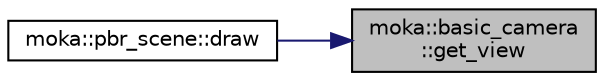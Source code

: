 digraph "moka::basic_camera::get_view"
{
 // LATEX_PDF_SIZE
  edge [fontname="Helvetica",fontsize="10",labelfontname="Helvetica",labelfontsize="10"];
  node [fontname="Helvetica",fontsize="10",shape=record];
  rankdir="RL";
  Node17 [label="moka::basic_camera\l::get_view",height=0.2,width=0.4,color="black", fillcolor="grey75", style="filled", fontcolor="black",tooltip="Get the view matrix."];
  Node17 -> Node18 [dir="back",color="midnightblue",fontsize="10",style="solid",fontname="Helvetica"];
  Node18 [label="moka::pbr_scene::draw",height=0.2,width=0.4,color="black", fillcolor="white", style="filled",URL="$classmoka_1_1pbr__scene.html#a520722e6fd897bd9d35cd5c1b6eb14b6",tooltip="Draw the scene."];
}
